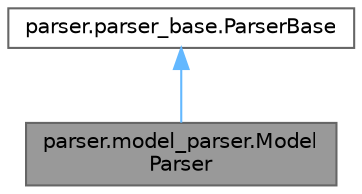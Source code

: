 digraph "parser.model_parser.ModelParser"
{
 // INTERACTIVE_SVG=YES
 // LATEX_PDF_SIZE
  bgcolor="transparent";
  edge [fontname=Helvetica,fontsize=10,labelfontname=Helvetica,labelfontsize=10];
  node [fontname=Helvetica,fontsize=10,shape=box,height=0.2,width=0.4];
  Node1 [label="parser.model_parser.Model\lParser",height=0.2,width=0.4,color="gray40", fillcolor="grey60", style="filled", fontcolor="black",tooltip=" "];
  Node2 -> Node1 [dir="back",color="steelblue1",style="solid"];
  Node2 [label="parser.parser_base.ParserBase",height=0.2,width=0.4,color="gray40", fillcolor="white", style="filled",URL="$classparser_1_1parser__base_1_1_parser_base.html",tooltip=" "];
}
